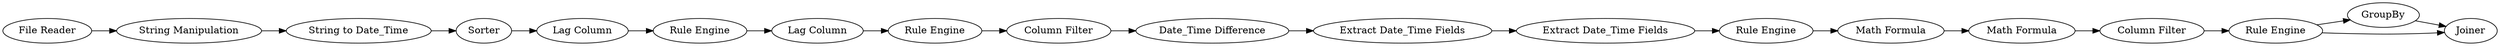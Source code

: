 digraph {
	2 [label="File Reader"]
	3 [label="String to Date_Time"]
	4 [label="String Manipulation"]
	5 [label=Sorter]
	6 [label="Lag Column"]
	7 [label="Lag Column"]
	8 [label="Rule Engine"]
	9 [label="Column Filter"]
	10 [label="Date_Time Difference"]
	11 [label="Rule Engine"]
	12 [label="Extract Date_Time Fields"]
	13 [label="Extract Date_Time Fields"]
	14 [label="Rule Engine"]
	43 [label="Math Formula"]
	44 [label="Math Formula"]
	45 [label="Column Filter"]
	46 [label=GroupBy]
	47 [label="Rule Engine"]
	48 [label=Joiner]
	2 -> 4
	3 -> 5
	4 -> 3
	5 -> 6
	6 -> 11
	7 -> 8
	8 -> 9
	9 -> 10
	10 -> 12
	11 -> 7
	12 -> 13
	13 -> 14
	14 -> 43
	43 -> 44
	44 -> 45
	45 -> 47
	46 -> 48
	47 -> 46
	47 -> 48
	rankdir=LR
}

